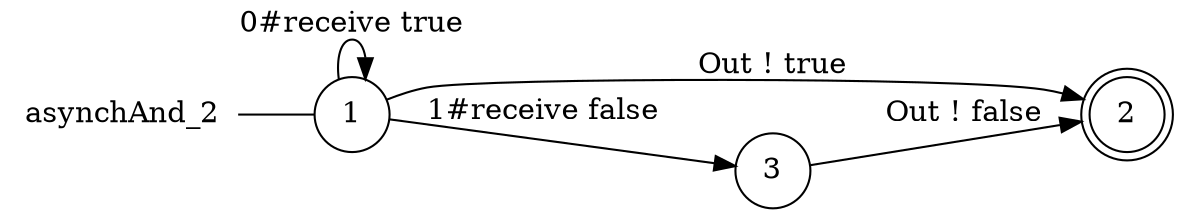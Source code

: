 digraph asynchAnd_2 {
	rankdir="LR";
	n_0 [label="asynchAnd_2", shape="plaintext"];
	n_1 [id="1", shape=circle, label="1"];
	n_0 -> n_1 [arrowhead=none];
	n_2 [id="3", shape=doublecircle, label="2"];
	n_3 [id="2", shape=circle, label="3"];

	n_3 -> n_2 [id="[$e|9]", label="Out ! false"];
	n_1 -> n_1 [id="[$e|7]", label="0#receive true"];
	n_1 -> n_3 [id="[$e|6]", label="1#receive false"];
	n_1 -> n_2 [id="[$e|5]", label="Out ! true"];
}
